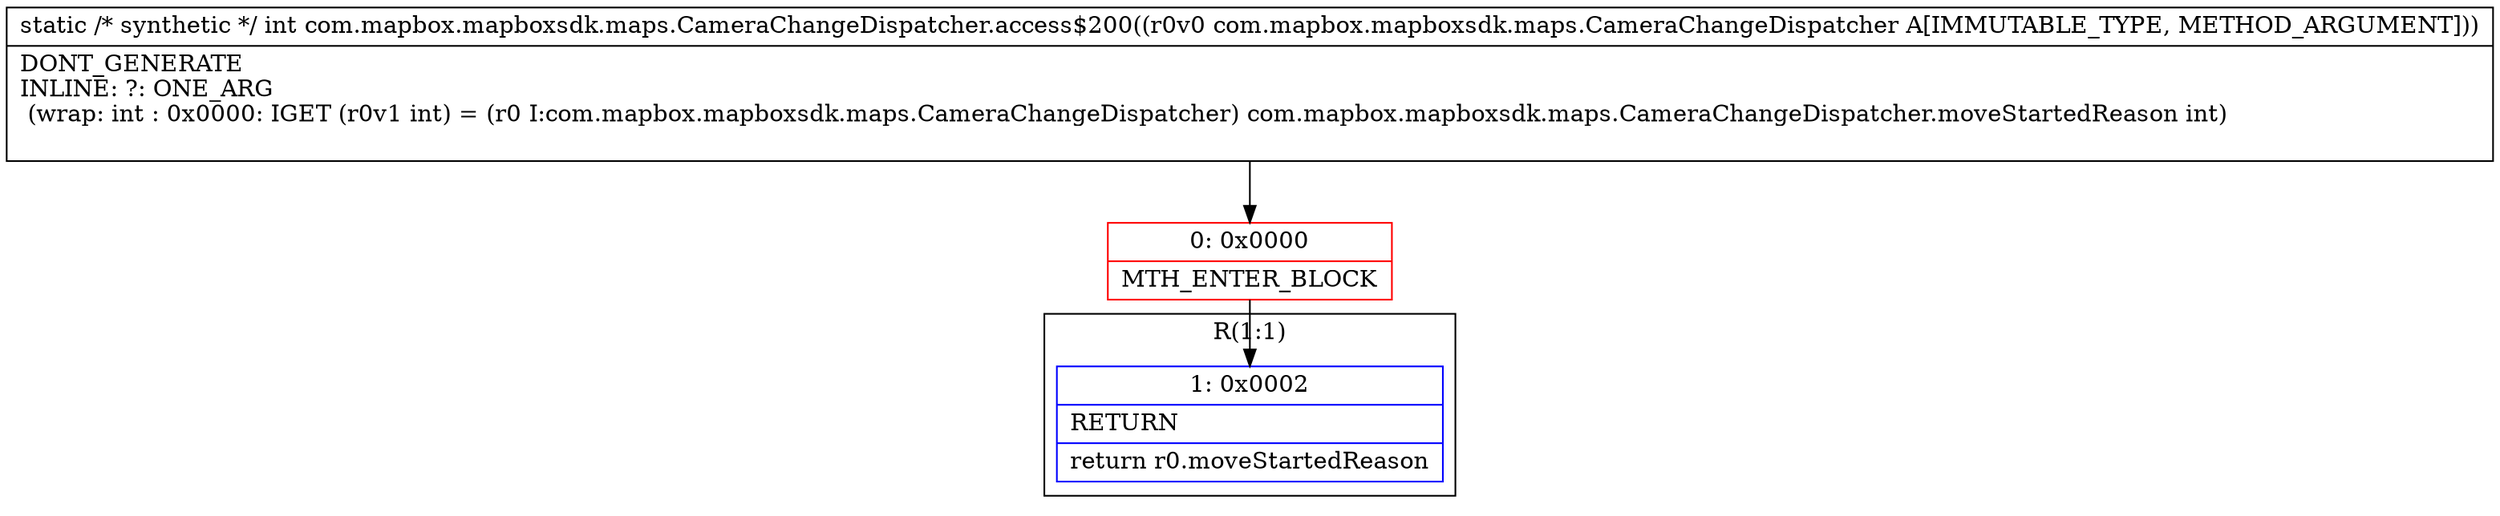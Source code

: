 digraph "CFG forcom.mapbox.mapboxsdk.maps.CameraChangeDispatcher.access$200(Lcom\/mapbox\/mapboxsdk\/maps\/CameraChangeDispatcher;)I" {
subgraph cluster_Region_1963934703 {
label = "R(1:1)";
node [shape=record,color=blue];
Node_1 [shape=record,label="{1\:\ 0x0002|RETURN\l|return r0.moveStartedReason\l}"];
}
Node_0 [shape=record,color=red,label="{0\:\ 0x0000|MTH_ENTER_BLOCK\l}"];
MethodNode[shape=record,label="{static \/* synthetic *\/ int com.mapbox.mapboxsdk.maps.CameraChangeDispatcher.access$200((r0v0 com.mapbox.mapboxsdk.maps.CameraChangeDispatcher A[IMMUTABLE_TYPE, METHOD_ARGUMENT]))  | DONT_GENERATE\lINLINE: ?: ONE_ARG  \l  (wrap: int : 0x0000: IGET  (r0v1 int) = (r0 I:com.mapbox.mapboxsdk.maps.CameraChangeDispatcher) com.mapbox.mapboxsdk.maps.CameraChangeDispatcher.moveStartedReason int)\l\l}"];
MethodNode -> Node_0;
Node_0 -> Node_1;
}

